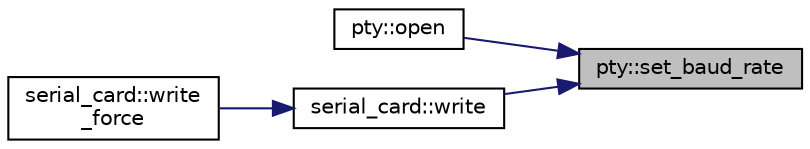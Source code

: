 digraph "pty::set_baud_rate"
{
 // LATEX_PDF_SIZE
  edge [fontname="Helvetica",fontsize="10",labelfontname="Helvetica",labelfontsize="10"];
  node [fontname="Helvetica",fontsize="10",shape=record];
  rankdir="RL";
  Node1 [label="pty::set_baud_rate",height=0.2,width=0.4,color="black", fillcolor="grey75", style="filled", fontcolor="black",tooltip="Set the baud rate of the PTY interface."];
  Node1 -> Node2 [dir="back",color="midnightblue",fontsize="10",style="solid",fontname="Helvetica"];
  Node2 [label="pty::open",height=0.2,width=0.4,color="black", fillcolor="white", style="filled",URL="$classpty.html#a50aec75ef08fc8368e6a3668821309cb",tooltip="Open the PTY interface."];
  Node1 -> Node3 [dir="back",color="midnightblue",fontsize="10",style="solid",fontname="Helvetica"];
  Node3 [label="serial_card::write",height=0.2,width=0.4,color="black", fillcolor="white", style="filled",URL="$classserial__card.html#a87b17dad886b8847836ebd214c3c14ad",tooltip="Write a byte to the serial registers."];
  Node3 -> Node4 [dir="back",color="midnightblue",fontsize="10",style="solid",fontname="Helvetica"];
  Node4 [label="serial_card::write\l_force",height=0.2,width=0.4,color="black", fillcolor="white", style="filled",URL="$classserial__card.html#a692446f7540c8ae4601737bdf2833ebf",tooltip="Write a byte to the card regardless of write lock."];
}
